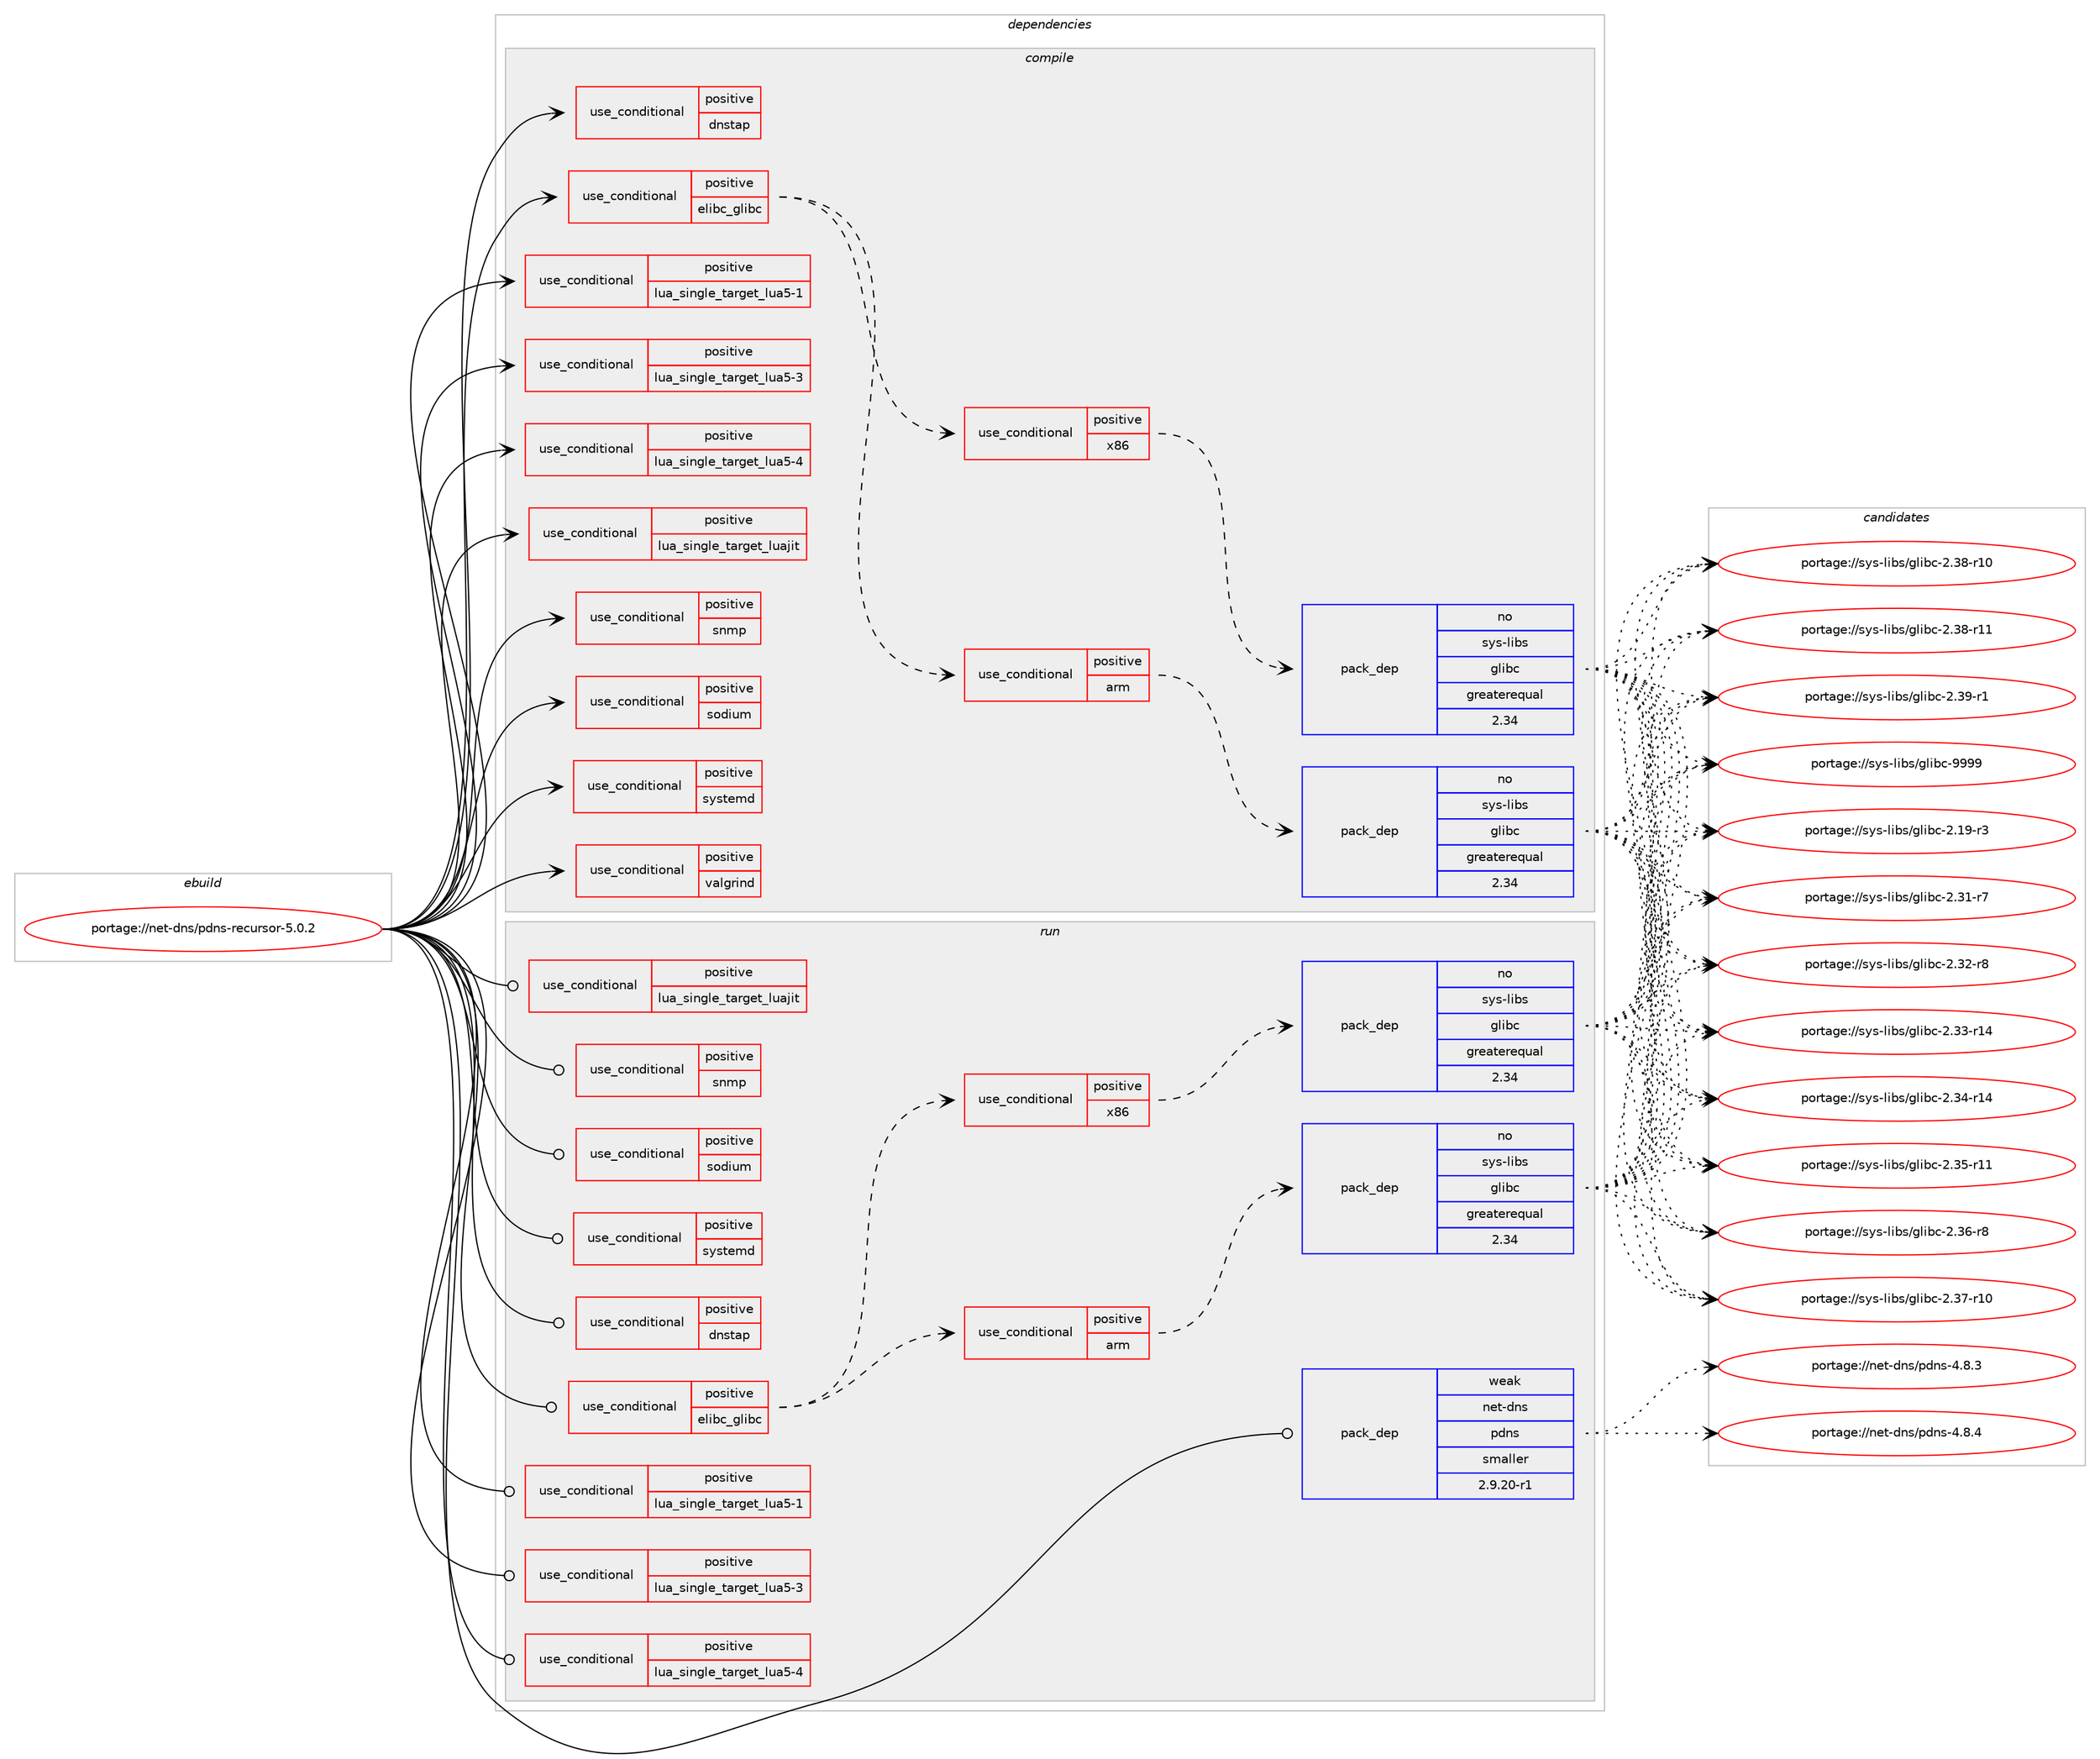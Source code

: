 digraph prolog {

# *************
# Graph options
# *************

newrank=true;
concentrate=true;
compound=true;
graph [rankdir=LR,fontname=Helvetica,fontsize=10,ranksep=1.5];#, ranksep=2.5, nodesep=0.2];
edge  [arrowhead=vee];
node  [fontname=Helvetica,fontsize=10];

# **********
# The ebuild
# **********

subgraph cluster_leftcol {
color=gray;
rank=same;
label=<<i>ebuild</i>>;
id [label="portage://net-dns/pdns-recursor-5.0.2", color=red, width=4, href="../net-dns/pdns-recursor-5.0.2.svg"];
}

# ****************
# The dependencies
# ****************

subgraph cluster_midcol {
color=gray;
label=<<i>dependencies</i>>;
subgraph cluster_compile {
fillcolor="#eeeeee";
style=filled;
label=<<i>compile</i>>;
subgraph cond1106 {
dependency1315 [label=<<TABLE BORDER="0" CELLBORDER="1" CELLSPACING="0" CELLPADDING="4"><TR><TD ROWSPAN="3" CELLPADDING="10">use_conditional</TD></TR><TR><TD>positive</TD></TR><TR><TD>dnstap</TD></TR></TABLE>>, shape=none, color=red];
# *** BEGIN UNKNOWN DEPENDENCY TYPE (TODO) ***
# dependency1315 -> package_dependency(portage://net-dns/pdns-recursor-5.0.2,install,no,dev-libs,fstrm,none,[,,],[],[])
# *** END UNKNOWN DEPENDENCY TYPE (TODO) ***

}
id:e -> dependency1315:w [weight=20,style="solid",arrowhead="vee"];
subgraph cond1107 {
dependency1316 [label=<<TABLE BORDER="0" CELLBORDER="1" CELLSPACING="0" CELLPADDING="4"><TR><TD ROWSPAN="3" CELLPADDING="10">use_conditional</TD></TR><TR><TD>positive</TD></TR><TR><TD>elibc_glibc</TD></TR></TABLE>>, shape=none, color=red];
subgraph cond1108 {
dependency1317 [label=<<TABLE BORDER="0" CELLBORDER="1" CELLSPACING="0" CELLPADDING="4"><TR><TD ROWSPAN="3" CELLPADDING="10">use_conditional</TD></TR><TR><TD>positive</TD></TR><TR><TD>arm</TD></TR></TABLE>>, shape=none, color=red];
subgraph pack196 {
dependency1318 [label=<<TABLE BORDER="0" CELLBORDER="1" CELLSPACING="0" CELLPADDING="4" WIDTH="220"><TR><TD ROWSPAN="6" CELLPADDING="30">pack_dep</TD></TR><TR><TD WIDTH="110">no</TD></TR><TR><TD>sys-libs</TD></TR><TR><TD>glibc</TD></TR><TR><TD>greaterequal</TD></TR><TR><TD>2.34</TD></TR></TABLE>>, shape=none, color=blue];
}
dependency1317:e -> dependency1318:w [weight=20,style="dashed",arrowhead="vee"];
}
dependency1316:e -> dependency1317:w [weight=20,style="dashed",arrowhead="vee"];
subgraph cond1109 {
dependency1319 [label=<<TABLE BORDER="0" CELLBORDER="1" CELLSPACING="0" CELLPADDING="4"><TR><TD ROWSPAN="3" CELLPADDING="10">use_conditional</TD></TR><TR><TD>positive</TD></TR><TR><TD>x86</TD></TR></TABLE>>, shape=none, color=red];
subgraph pack197 {
dependency1320 [label=<<TABLE BORDER="0" CELLBORDER="1" CELLSPACING="0" CELLPADDING="4" WIDTH="220"><TR><TD ROWSPAN="6" CELLPADDING="30">pack_dep</TD></TR><TR><TD WIDTH="110">no</TD></TR><TR><TD>sys-libs</TD></TR><TR><TD>glibc</TD></TR><TR><TD>greaterequal</TD></TR><TR><TD>2.34</TD></TR></TABLE>>, shape=none, color=blue];
}
dependency1319:e -> dependency1320:w [weight=20,style="dashed",arrowhead="vee"];
}
dependency1316:e -> dependency1319:w [weight=20,style="dashed",arrowhead="vee"];
}
id:e -> dependency1316:w [weight=20,style="solid",arrowhead="vee"];
subgraph cond1110 {
dependency1321 [label=<<TABLE BORDER="0" CELLBORDER="1" CELLSPACING="0" CELLPADDING="4"><TR><TD ROWSPAN="3" CELLPADDING="10">use_conditional</TD></TR><TR><TD>positive</TD></TR><TR><TD>lua_single_target_lua5-1</TD></TR></TABLE>>, shape=none, color=red];
# *** BEGIN UNKNOWN DEPENDENCY TYPE (TODO) ***
# dependency1321 -> package_dependency(portage://net-dns/pdns-recursor-5.0.2,install,no,dev-lang,lua,none,[,,],[slot(5.1)],[])
# *** END UNKNOWN DEPENDENCY TYPE (TODO) ***

}
id:e -> dependency1321:w [weight=20,style="solid",arrowhead="vee"];
subgraph cond1111 {
dependency1322 [label=<<TABLE BORDER="0" CELLBORDER="1" CELLSPACING="0" CELLPADDING="4"><TR><TD ROWSPAN="3" CELLPADDING="10">use_conditional</TD></TR><TR><TD>positive</TD></TR><TR><TD>lua_single_target_lua5-3</TD></TR></TABLE>>, shape=none, color=red];
# *** BEGIN UNKNOWN DEPENDENCY TYPE (TODO) ***
# dependency1322 -> package_dependency(portage://net-dns/pdns-recursor-5.0.2,install,no,dev-lang,lua,none,[,,],[slot(5.3)],[])
# *** END UNKNOWN DEPENDENCY TYPE (TODO) ***

}
id:e -> dependency1322:w [weight=20,style="solid",arrowhead="vee"];
subgraph cond1112 {
dependency1323 [label=<<TABLE BORDER="0" CELLBORDER="1" CELLSPACING="0" CELLPADDING="4"><TR><TD ROWSPAN="3" CELLPADDING="10">use_conditional</TD></TR><TR><TD>positive</TD></TR><TR><TD>lua_single_target_lua5-4</TD></TR></TABLE>>, shape=none, color=red];
# *** BEGIN UNKNOWN DEPENDENCY TYPE (TODO) ***
# dependency1323 -> package_dependency(portage://net-dns/pdns-recursor-5.0.2,install,no,dev-lang,lua,none,[,,],[slot(5.4)],[])
# *** END UNKNOWN DEPENDENCY TYPE (TODO) ***

}
id:e -> dependency1323:w [weight=20,style="solid",arrowhead="vee"];
subgraph cond1113 {
dependency1324 [label=<<TABLE BORDER="0" CELLBORDER="1" CELLSPACING="0" CELLPADDING="4"><TR><TD ROWSPAN="3" CELLPADDING="10">use_conditional</TD></TR><TR><TD>positive</TD></TR><TR><TD>lua_single_target_luajit</TD></TR></TABLE>>, shape=none, color=red];
# *** BEGIN UNKNOWN DEPENDENCY TYPE (TODO) ***
# dependency1324 -> package_dependency(portage://net-dns/pdns-recursor-5.0.2,install,no,dev-lang,luajit,none,[,,],any_same_slot,[])
# *** END UNKNOWN DEPENDENCY TYPE (TODO) ***

}
id:e -> dependency1324:w [weight=20,style="solid",arrowhead="vee"];
subgraph cond1114 {
dependency1325 [label=<<TABLE BORDER="0" CELLBORDER="1" CELLSPACING="0" CELLPADDING="4"><TR><TD ROWSPAN="3" CELLPADDING="10">use_conditional</TD></TR><TR><TD>positive</TD></TR><TR><TD>snmp</TD></TR></TABLE>>, shape=none, color=red];
# *** BEGIN UNKNOWN DEPENDENCY TYPE (TODO) ***
# dependency1325 -> package_dependency(portage://net-dns/pdns-recursor-5.0.2,install,no,net-analyzer,net-snmp,none,[,,],[],[])
# *** END UNKNOWN DEPENDENCY TYPE (TODO) ***

}
id:e -> dependency1325:w [weight=20,style="solid",arrowhead="vee"];
subgraph cond1115 {
dependency1326 [label=<<TABLE BORDER="0" CELLBORDER="1" CELLSPACING="0" CELLPADDING="4"><TR><TD ROWSPAN="3" CELLPADDING="10">use_conditional</TD></TR><TR><TD>positive</TD></TR><TR><TD>sodium</TD></TR></TABLE>>, shape=none, color=red];
# *** BEGIN UNKNOWN DEPENDENCY TYPE (TODO) ***
# dependency1326 -> package_dependency(portage://net-dns/pdns-recursor-5.0.2,install,no,dev-libs,libsodium,none,[,,],any_same_slot,[])
# *** END UNKNOWN DEPENDENCY TYPE (TODO) ***

}
id:e -> dependency1326:w [weight=20,style="solid",arrowhead="vee"];
subgraph cond1116 {
dependency1327 [label=<<TABLE BORDER="0" CELLBORDER="1" CELLSPACING="0" CELLPADDING="4"><TR><TD ROWSPAN="3" CELLPADDING="10">use_conditional</TD></TR><TR><TD>positive</TD></TR><TR><TD>systemd</TD></TR></TABLE>>, shape=none, color=red];
# *** BEGIN UNKNOWN DEPENDENCY TYPE (TODO) ***
# dependency1327 -> package_dependency(portage://net-dns/pdns-recursor-5.0.2,install,no,sys-apps,systemd,none,[,,],[slot(0),equal],[])
# *** END UNKNOWN DEPENDENCY TYPE (TODO) ***

}
id:e -> dependency1327:w [weight=20,style="solid",arrowhead="vee"];
subgraph cond1117 {
dependency1328 [label=<<TABLE BORDER="0" CELLBORDER="1" CELLSPACING="0" CELLPADDING="4"><TR><TD ROWSPAN="3" CELLPADDING="10">use_conditional</TD></TR><TR><TD>positive</TD></TR><TR><TD>valgrind</TD></TR></TABLE>>, shape=none, color=red];
# *** BEGIN UNKNOWN DEPENDENCY TYPE (TODO) ***
# dependency1328 -> package_dependency(portage://net-dns/pdns-recursor-5.0.2,install,no,dev-debug,valgrind,none,[,,],[],[])
# *** END UNKNOWN DEPENDENCY TYPE (TODO) ***

}
id:e -> dependency1328:w [weight=20,style="solid",arrowhead="vee"];
# *** BEGIN UNKNOWN DEPENDENCY TYPE (TODO) ***
# id -> package_dependency(portage://net-dns/pdns-recursor-5.0.2,install,no,dev-libs,boost,none,[,,],any_same_slot,[use(enable(context),none)])
# *** END UNKNOWN DEPENDENCY TYPE (TODO) ***

# *** BEGIN UNKNOWN DEPENDENCY TYPE (TODO) ***
# id -> package_dependency(portage://net-dns/pdns-recursor-5.0.2,install,no,dev-libs,openssl,none,[,,],any_same_slot,[])
# *** END UNKNOWN DEPENDENCY TYPE (TODO) ***

}
subgraph cluster_compileandrun {
fillcolor="#eeeeee";
style=filled;
label=<<i>compile and run</i>>;
}
subgraph cluster_run {
fillcolor="#eeeeee";
style=filled;
label=<<i>run</i>>;
subgraph cond1118 {
dependency1329 [label=<<TABLE BORDER="0" CELLBORDER="1" CELLSPACING="0" CELLPADDING="4"><TR><TD ROWSPAN="3" CELLPADDING="10">use_conditional</TD></TR><TR><TD>positive</TD></TR><TR><TD>dnstap</TD></TR></TABLE>>, shape=none, color=red];
# *** BEGIN UNKNOWN DEPENDENCY TYPE (TODO) ***
# dependency1329 -> package_dependency(portage://net-dns/pdns-recursor-5.0.2,run,no,dev-libs,fstrm,none,[,,],[],[])
# *** END UNKNOWN DEPENDENCY TYPE (TODO) ***

}
id:e -> dependency1329:w [weight=20,style="solid",arrowhead="odot"];
subgraph cond1119 {
dependency1330 [label=<<TABLE BORDER="0" CELLBORDER="1" CELLSPACING="0" CELLPADDING="4"><TR><TD ROWSPAN="3" CELLPADDING="10">use_conditional</TD></TR><TR><TD>positive</TD></TR><TR><TD>elibc_glibc</TD></TR></TABLE>>, shape=none, color=red];
subgraph cond1120 {
dependency1331 [label=<<TABLE BORDER="0" CELLBORDER="1" CELLSPACING="0" CELLPADDING="4"><TR><TD ROWSPAN="3" CELLPADDING="10">use_conditional</TD></TR><TR><TD>positive</TD></TR><TR><TD>arm</TD></TR></TABLE>>, shape=none, color=red];
subgraph pack198 {
dependency1332 [label=<<TABLE BORDER="0" CELLBORDER="1" CELLSPACING="0" CELLPADDING="4" WIDTH="220"><TR><TD ROWSPAN="6" CELLPADDING="30">pack_dep</TD></TR><TR><TD WIDTH="110">no</TD></TR><TR><TD>sys-libs</TD></TR><TR><TD>glibc</TD></TR><TR><TD>greaterequal</TD></TR><TR><TD>2.34</TD></TR></TABLE>>, shape=none, color=blue];
}
dependency1331:e -> dependency1332:w [weight=20,style="dashed",arrowhead="vee"];
}
dependency1330:e -> dependency1331:w [weight=20,style="dashed",arrowhead="vee"];
subgraph cond1121 {
dependency1333 [label=<<TABLE BORDER="0" CELLBORDER="1" CELLSPACING="0" CELLPADDING="4"><TR><TD ROWSPAN="3" CELLPADDING="10">use_conditional</TD></TR><TR><TD>positive</TD></TR><TR><TD>x86</TD></TR></TABLE>>, shape=none, color=red];
subgraph pack199 {
dependency1334 [label=<<TABLE BORDER="0" CELLBORDER="1" CELLSPACING="0" CELLPADDING="4" WIDTH="220"><TR><TD ROWSPAN="6" CELLPADDING="30">pack_dep</TD></TR><TR><TD WIDTH="110">no</TD></TR><TR><TD>sys-libs</TD></TR><TR><TD>glibc</TD></TR><TR><TD>greaterequal</TD></TR><TR><TD>2.34</TD></TR></TABLE>>, shape=none, color=blue];
}
dependency1333:e -> dependency1334:w [weight=20,style="dashed",arrowhead="vee"];
}
dependency1330:e -> dependency1333:w [weight=20,style="dashed",arrowhead="vee"];
}
id:e -> dependency1330:w [weight=20,style="solid",arrowhead="odot"];
subgraph cond1122 {
dependency1335 [label=<<TABLE BORDER="0" CELLBORDER="1" CELLSPACING="0" CELLPADDING="4"><TR><TD ROWSPAN="3" CELLPADDING="10">use_conditional</TD></TR><TR><TD>positive</TD></TR><TR><TD>lua_single_target_lua5-1</TD></TR></TABLE>>, shape=none, color=red];
# *** BEGIN UNKNOWN DEPENDENCY TYPE (TODO) ***
# dependency1335 -> package_dependency(portage://net-dns/pdns-recursor-5.0.2,run,no,dev-lang,lua,none,[,,],[slot(5.1)],[])
# *** END UNKNOWN DEPENDENCY TYPE (TODO) ***

}
id:e -> dependency1335:w [weight=20,style="solid",arrowhead="odot"];
subgraph cond1123 {
dependency1336 [label=<<TABLE BORDER="0" CELLBORDER="1" CELLSPACING="0" CELLPADDING="4"><TR><TD ROWSPAN="3" CELLPADDING="10">use_conditional</TD></TR><TR><TD>positive</TD></TR><TR><TD>lua_single_target_lua5-3</TD></TR></TABLE>>, shape=none, color=red];
# *** BEGIN UNKNOWN DEPENDENCY TYPE (TODO) ***
# dependency1336 -> package_dependency(portage://net-dns/pdns-recursor-5.0.2,run,no,dev-lang,lua,none,[,,],[slot(5.3)],[])
# *** END UNKNOWN DEPENDENCY TYPE (TODO) ***

}
id:e -> dependency1336:w [weight=20,style="solid",arrowhead="odot"];
subgraph cond1124 {
dependency1337 [label=<<TABLE BORDER="0" CELLBORDER="1" CELLSPACING="0" CELLPADDING="4"><TR><TD ROWSPAN="3" CELLPADDING="10">use_conditional</TD></TR><TR><TD>positive</TD></TR><TR><TD>lua_single_target_lua5-4</TD></TR></TABLE>>, shape=none, color=red];
# *** BEGIN UNKNOWN DEPENDENCY TYPE (TODO) ***
# dependency1337 -> package_dependency(portage://net-dns/pdns-recursor-5.0.2,run,no,dev-lang,lua,none,[,,],[slot(5.4)],[])
# *** END UNKNOWN DEPENDENCY TYPE (TODO) ***

}
id:e -> dependency1337:w [weight=20,style="solid",arrowhead="odot"];
subgraph cond1125 {
dependency1338 [label=<<TABLE BORDER="0" CELLBORDER="1" CELLSPACING="0" CELLPADDING="4"><TR><TD ROWSPAN="3" CELLPADDING="10">use_conditional</TD></TR><TR><TD>positive</TD></TR><TR><TD>lua_single_target_luajit</TD></TR></TABLE>>, shape=none, color=red];
# *** BEGIN UNKNOWN DEPENDENCY TYPE (TODO) ***
# dependency1338 -> package_dependency(portage://net-dns/pdns-recursor-5.0.2,run,no,dev-lang,luajit,none,[,,],any_same_slot,[])
# *** END UNKNOWN DEPENDENCY TYPE (TODO) ***

}
id:e -> dependency1338:w [weight=20,style="solid",arrowhead="odot"];
subgraph cond1126 {
dependency1339 [label=<<TABLE BORDER="0" CELLBORDER="1" CELLSPACING="0" CELLPADDING="4"><TR><TD ROWSPAN="3" CELLPADDING="10">use_conditional</TD></TR><TR><TD>positive</TD></TR><TR><TD>snmp</TD></TR></TABLE>>, shape=none, color=red];
# *** BEGIN UNKNOWN DEPENDENCY TYPE (TODO) ***
# dependency1339 -> package_dependency(portage://net-dns/pdns-recursor-5.0.2,run,no,net-analyzer,net-snmp,none,[,,],[],[])
# *** END UNKNOWN DEPENDENCY TYPE (TODO) ***

}
id:e -> dependency1339:w [weight=20,style="solid",arrowhead="odot"];
subgraph cond1127 {
dependency1340 [label=<<TABLE BORDER="0" CELLBORDER="1" CELLSPACING="0" CELLPADDING="4"><TR><TD ROWSPAN="3" CELLPADDING="10">use_conditional</TD></TR><TR><TD>positive</TD></TR><TR><TD>sodium</TD></TR></TABLE>>, shape=none, color=red];
# *** BEGIN UNKNOWN DEPENDENCY TYPE (TODO) ***
# dependency1340 -> package_dependency(portage://net-dns/pdns-recursor-5.0.2,run,no,dev-libs,libsodium,none,[,,],any_same_slot,[])
# *** END UNKNOWN DEPENDENCY TYPE (TODO) ***

}
id:e -> dependency1340:w [weight=20,style="solid",arrowhead="odot"];
subgraph cond1128 {
dependency1341 [label=<<TABLE BORDER="0" CELLBORDER="1" CELLSPACING="0" CELLPADDING="4"><TR><TD ROWSPAN="3" CELLPADDING="10">use_conditional</TD></TR><TR><TD>positive</TD></TR><TR><TD>systemd</TD></TR></TABLE>>, shape=none, color=red];
# *** BEGIN UNKNOWN DEPENDENCY TYPE (TODO) ***
# dependency1341 -> package_dependency(portage://net-dns/pdns-recursor-5.0.2,run,no,sys-apps,systemd,none,[,,],[slot(0),equal],[])
# *** END UNKNOWN DEPENDENCY TYPE (TODO) ***

}
id:e -> dependency1341:w [weight=20,style="solid",arrowhead="odot"];
# *** BEGIN UNKNOWN DEPENDENCY TYPE (TODO) ***
# id -> package_dependency(portage://net-dns/pdns-recursor-5.0.2,run,no,acct-group,pdns,none,[,,],[],[])
# *** END UNKNOWN DEPENDENCY TYPE (TODO) ***

# *** BEGIN UNKNOWN DEPENDENCY TYPE (TODO) ***
# id -> package_dependency(portage://net-dns/pdns-recursor-5.0.2,run,no,acct-user,pdns,none,[,,],[],[])
# *** END UNKNOWN DEPENDENCY TYPE (TODO) ***

# *** BEGIN UNKNOWN DEPENDENCY TYPE (TODO) ***
# id -> package_dependency(portage://net-dns/pdns-recursor-5.0.2,run,no,dev-libs,boost,none,[,,],any_same_slot,[use(enable(context),none)])
# *** END UNKNOWN DEPENDENCY TYPE (TODO) ***

# *** BEGIN UNKNOWN DEPENDENCY TYPE (TODO) ***
# id -> package_dependency(portage://net-dns/pdns-recursor-5.0.2,run,no,dev-libs,openssl,none,[,,],any_same_slot,[])
# *** END UNKNOWN DEPENDENCY TYPE (TODO) ***

subgraph pack200 {
dependency1342 [label=<<TABLE BORDER="0" CELLBORDER="1" CELLSPACING="0" CELLPADDING="4" WIDTH="220"><TR><TD ROWSPAN="6" CELLPADDING="30">pack_dep</TD></TR><TR><TD WIDTH="110">weak</TD></TR><TR><TD>net-dns</TD></TR><TR><TD>pdns</TD></TR><TR><TD>smaller</TD></TR><TR><TD>2.9.20-r1</TD></TR></TABLE>>, shape=none, color=blue];
}
id:e -> dependency1342:w [weight=20,style="solid",arrowhead="odot"];
}
}

# **************
# The candidates
# **************

subgraph cluster_choices {
rank=same;
color=gray;
label=<<i>candidates</i>>;

subgraph choice196 {
color=black;
nodesep=1;
choice115121115451081059811547103108105989945504649574511451 [label="portage://sys-libs/glibc-2.19-r3", color=red, width=4,href="../sys-libs/glibc-2.19-r3.svg"];
choice115121115451081059811547103108105989945504651494511455 [label="portage://sys-libs/glibc-2.31-r7", color=red, width=4,href="../sys-libs/glibc-2.31-r7.svg"];
choice115121115451081059811547103108105989945504651504511456 [label="portage://sys-libs/glibc-2.32-r8", color=red, width=4,href="../sys-libs/glibc-2.32-r8.svg"];
choice11512111545108105981154710310810598994550465151451144952 [label="portage://sys-libs/glibc-2.33-r14", color=red, width=4,href="../sys-libs/glibc-2.33-r14.svg"];
choice11512111545108105981154710310810598994550465152451144952 [label="portage://sys-libs/glibc-2.34-r14", color=red, width=4,href="../sys-libs/glibc-2.34-r14.svg"];
choice11512111545108105981154710310810598994550465153451144949 [label="portage://sys-libs/glibc-2.35-r11", color=red, width=4,href="../sys-libs/glibc-2.35-r11.svg"];
choice115121115451081059811547103108105989945504651544511456 [label="portage://sys-libs/glibc-2.36-r8", color=red, width=4,href="../sys-libs/glibc-2.36-r8.svg"];
choice11512111545108105981154710310810598994550465155451144948 [label="portage://sys-libs/glibc-2.37-r10", color=red, width=4,href="../sys-libs/glibc-2.37-r10.svg"];
choice11512111545108105981154710310810598994550465156451144948 [label="portage://sys-libs/glibc-2.38-r10", color=red, width=4,href="../sys-libs/glibc-2.38-r10.svg"];
choice11512111545108105981154710310810598994550465156451144949 [label="portage://sys-libs/glibc-2.38-r11", color=red, width=4,href="../sys-libs/glibc-2.38-r11.svg"];
choice115121115451081059811547103108105989945504651574511449 [label="portage://sys-libs/glibc-2.39-r1", color=red, width=4,href="../sys-libs/glibc-2.39-r1.svg"];
choice11512111545108105981154710310810598994557575757 [label="portage://sys-libs/glibc-9999", color=red, width=4,href="../sys-libs/glibc-9999.svg"];
dependency1318:e -> choice115121115451081059811547103108105989945504649574511451:w [style=dotted,weight="100"];
dependency1318:e -> choice115121115451081059811547103108105989945504651494511455:w [style=dotted,weight="100"];
dependency1318:e -> choice115121115451081059811547103108105989945504651504511456:w [style=dotted,weight="100"];
dependency1318:e -> choice11512111545108105981154710310810598994550465151451144952:w [style=dotted,weight="100"];
dependency1318:e -> choice11512111545108105981154710310810598994550465152451144952:w [style=dotted,weight="100"];
dependency1318:e -> choice11512111545108105981154710310810598994550465153451144949:w [style=dotted,weight="100"];
dependency1318:e -> choice115121115451081059811547103108105989945504651544511456:w [style=dotted,weight="100"];
dependency1318:e -> choice11512111545108105981154710310810598994550465155451144948:w [style=dotted,weight="100"];
dependency1318:e -> choice11512111545108105981154710310810598994550465156451144948:w [style=dotted,weight="100"];
dependency1318:e -> choice11512111545108105981154710310810598994550465156451144949:w [style=dotted,weight="100"];
dependency1318:e -> choice115121115451081059811547103108105989945504651574511449:w [style=dotted,weight="100"];
dependency1318:e -> choice11512111545108105981154710310810598994557575757:w [style=dotted,weight="100"];
}
subgraph choice197 {
color=black;
nodesep=1;
choice115121115451081059811547103108105989945504649574511451 [label="portage://sys-libs/glibc-2.19-r3", color=red, width=4,href="../sys-libs/glibc-2.19-r3.svg"];
choice115121115451081059811547103108105989945504651494511455 [label="portage://sys-libs/glibc-2.31-r7", color=red, width=4,href="../sys-libs/glibc-2.31-r7.svg"];
choice115121115451081059811547103108105989945504651504511456 [label="portage://sys-libs/glibc-2.32-r8", color=red, width=4,href="../sys-libs/glibc-2.32-r8.svg"];
choice11512111545108105981154710310810598994550465151451144952 [label="portage://sys-libs/glibc-2.33-r14", color=red, width=4,href="../sys-libs/glibc-2.33-r14.svg"];
choice11512111545108105981154710310810598994550465152451144952 [label="portage://sys-libs/glibc-2.34-r14", color=red, width=4,href="../sys-libs/glibc-2.34-r14.svg"];
choice11512111545108105981154710310810598994550465153451144949 [label="portage://sys-libs/glibc-2.35-r11", color=red, width=4,href="../sys-libs/glibc-2.35-r11.svg"];
choice115121115451081059811547103108105989945504651544511456 [label="portage://sys-libs/glibc-2.36-r8", color=red, width=4,href="../sys-libs/glibc-2.36-r8.svg"];
choice11512111545108105981154710310810598994550465155451144948 [label="portage://sys-libs/glibc-2.37-r10", color=red, width=4,href="../sys-libs/glibc-2.37-r10.svg"];
choice11512111545108105981154710310810598994550465156451144948 [label="portage://sys-libs/glibc-2.38-r10", color=red, width=4,href="../sys-libs/glibc-2.38-r10.svg"];
choice11512111545108105981154710310810598994550465156451144949 [label="portage://sys-libs/glibc-2.38-r11", color=red, width=4,href="../sys-libs/glibc-2.38-r11.svg"];
choice115121115451081059811547103108105989945504651574511449 [label="portage://sys-libs/glibc-2.39-r1", color=red, width=4,href="../sys-libs/glibc-2.39-r1.svg"];
choice11512111545108105981154710310810598994557575757 [label="portage://sys-libs/glibc-9999", color=red, width=4,href="../sys-libs/glibc-9999.svg"];
dependency1320:e -> choice115121115451081059811547103108105989945504649574511451:w [style=dotted,weight="100"];
dependency1320:e -> choice115121115451081059811547103108105989945504651494511455:w [style=dotted,weight="100"];
dependency1320:e -> choice115121115451081059811547103108105989945504651504511456:w [style=dotted,weight="100"];
dependency1320:e -> choice11512111545108105981154710310810598994550465151451144952:w [style=dotted,weight="100"];
dependency1320:e -> choice11512111545108105981154710310810598994550465152451144952:w [style=dotted,weight="100"];
dependency1320:e -> choice11512111545108105981154710310810598994550465153451144949:w [style=dotted,weight="100"];
dependency1320:e -> choice115121115451081059811547103108105989945504651544511456:w [style=dotted,weight="100"];
dependency1320:e -> choice11512111545108105981154710310810598994550465155451144948:w [style=dotted,weight="100"];
dependency1320:e -> choice11512111545108105981154710310810598994550465156451144948:w [style=dotted,weight="100"];
dependency1320:e -> choice11512111545108105981154710310810598994550465156451144949:w [style=dotted,weight="100"];
dependency1320:e -> choice115121115451081059811547103108105989945504651574511449:w [style=dotted,weight="100"];
dependency1320:e -> choice11512111545108105981154710310810598994557575757:w [style=dotted,weight="100"];
}
subgraph choice198 {
color=black;
nodesep=1;
choice115121115451081059811547103108105989945504649574511451 [label="portage://sys-libs/glibc-2.19-r3", color=red, width=4,href="../sys-libs/glibc-2.19-r3.svg"];
choice115121115451081059811547103108105989945504651494511455 [label="portage://sys-libs/glibc-2.31-r7", color=red, width=4,href="../sys-libs/glibc-2.31-r7.svg"];
choice115121115451081059811547103108105989945504651504511456 [label="portage://sys-libs/glibc-2.32-r8", color=red, width=4,href="../sys-libs/glibc-2.32-r8.svg"];
choice11512111545108105981154710310810598994550465151451144952 [label="portage://sys-libs/glibc-2.33-r14", color=red, width=4,href="../sys-libs/glibc-2.33-r14.svg"];
choice11512111545108105981154710310810598994550465152451144952 [label="portage://sys-libs/glibc-2.34-r14", color=red, width=4,href="../sys-libs/glibc-2.34-r14.svg"];
choice11512111545108105981154710310810598994550465153451144949 [label="portage://sys-libs/glibc-2.35-r11", color=red, width=4,href="../sys-libs/glibc-2.35-r11.svg"];
choice115121115451081059811547103108105989945504651544511456 [label="portage://sys-libs/glibc-2.36-r8", color=red, width=4,href="../sys-libs/glibc-2.36-r8.svg"];
choice11512111545108105981154710310810598994550465155451144948 [label="portage://sys-libs/glibc-2.37-r10", color=red, width=4,href="../sys-libs/glibc-2.37-r10.svg"];
choice11512111545108105981154710310810598994550465156451144948 [label="portage://sys-libs/glibc-2.38-r10", color=red, width=4,href="../sys-libs/glibc-2.38-r10.svg"];
choice11512111545108105981154710310810598994550465156451144949 [label="portage://sys-libs/glibc-2.38-r11", color=red, width=4,href="../sys-libs/glibc-2.38-r11.svg"];
choice115121115451081059811547103108105989945504651574511449 [label="portage://sys-libs/glibc-2.39-r1", color=red, width=4,href="../sys-libs/glibc-2.39-r1.svg"];
choice11512111545108105981154710310810598994557575757 [label="portage://sys-libs/glibc-9999", color=red, width=4,href="../sys-libs/glibc-9999.svg"];
dependency1332:e -> choice115121115451081059811547103108105989945504649574511451:w [style=dotted,weight="100"];
dependency1332:e -> choice115121115451081059811547103108105989945504651494511455:w [style=dotted,weight="100"];
dependency1332:e -> choice115121115451081059811547103108105989945504651504511456:w [style=dotted,weight="100"];
dependency1332:e -> choice11512111545108105981154710310810598994550465151451144952:w [style=dotted,weight="100"];
dependency1332:e -> choice11512111545108105981154710310810598994550465152451144952:w [style=dotted,weight="100"];
dependency1332:e -> choice11512111545108105981154710310810598994550465153451144949:w [style=dotted,weight="100"];
dependency1332:e -> choice115121115451081059811547103108105989945504651544511456:w [style=dotted,weight="100"];
dependency1332:e -> choice11512111545108105981154710310810598994550465155451144948:w [style=dotted,weight="100"];
dependency1332:e -> choice11512111545108105981154710310810598994550465156451144948:w [style=dotted,weight="100"];
dependency1332:e -> choice11512111545108105981154710310810598994550465156451144949:w [style=dotted,weight="100"];
dependency1332:e -> choice115121115451081059811547103108105989945504651574511449:w [style=dotted,weight="100"];
dependency1332:e -> choice11512111545108105981154710310810598994557575757:w [style=dotted,weight="100"];
}
subgraph choice199 {
color=black;
nodesep=1;
choice115121115451081059811547103108105989945504649574511451 [label="portage://sys-libs/glibc-2.19-r3", color=red, width=4,href="../sys-libs/glibc-2.19-r3.svg"];
choice115121115451081059811547103108105989945504651494511455 [label="portage://sys-libs/glibc-2.31-r7", color=red, width=4,href="../sys-libs/glibc-2.31-r7.svg"];
choice115121115451081059811547103108105989945504651504511456 [label="portage://sys-libs/glibc-2.32-r8", color=red, width=4,href="../sys-libs/glibc-2.32-r8.svg"];
choice11512111545108105981154710310810598994550465151451144952 [label="portage://sys-libs/glibc-2.33-r14", color=red, width=4,href="../sys-libs/glibc-2.33-r14.svg"];
choice11512111545108105981154710310810598994550465152451144952 [label="portage://sys-libs/glibc-2.34-r14", color=red, width=4,href="../sys-libs/glibc-2.34-r14.svg"];
choice11512111545108105981154710310810598994550465153451144949 [label="portage://sys-libs/glibc-2.35-r11", color=red, width=4,href="../sys-libs/glibc-2.35-r11.svg"];
choice115121115451081059811547103108105989945504651544511456 [label="portage://sys-libs/glibc-2.36-r8", color=red, width=4,href="../sys-libs/glibc-2.36-r8.svg"];
choice11512111545108105981154710310810598994550465155451144948 [label="portage://sys-libs/glibc-2.37-r10", color=red, width=4,href="../sys-libs/glibc-2.37-r10.svg"];
choice11512111545108105981154710310810598994550465156451144948 [label="portage://sys-libs/glibc-2.38-r10", color=red, width=4,href="../sys-libs/glibc-2.38-r10.svg"];
choice11512111545108105981154710310810598994550465156451144949 [label="portage://sys-libs/glibc-2.38-r11", color=red, width=4,href="../sys-libs/glibc-2.38-r11.svg"];
choice115121115451081059811547103108105989945504651574511449 [label="portage://sys-libs/glibc-2.39-r1", color=red, width=4,href="../sys-libs/glibc-2.39-r1.svg"];
choice11512111545108105981154710310810598994557575757 [label="portage://sys-libs/glibc-9999", color=red, width=4,href="../sys-libs/glibc-9999.svg"];
dependency1334:e -> choice115121115451081059811547103108105989945504649574511451:w [style=dotted,weight="100"];
dependency1334:e -> choice115121115451081059811547103108105989945504651494511455:w [style=dotted,weight="100"];
dependency1334:e -> choice115121115451081059811547103108105989945504651504511456:w [style=dotted,weight="100"];
dependency1334:e -> choice11512111545108105981154710310810598994550465151451144952:w [style=dotted,weight="100"];
dependency1334:e -> choice11512111545108105981154710310810598994550465152451144952:w [style=dotted,weight="100"];
dependency1334:e -> choice11512111545108105981154710310810598994550465153451144949:w [style=dotted,weight="100"];
dependency1334:e -> choice115121115451081059811547103108105989945504651544511456:w [style=dotted,weight="100"];
dependency1334:e -> choice11512111545108105981154710310810598994550465155451144948:w [style=dotted,weight="100"];
dependency1334:e -> choice11512111545108105981154710310810598994550465156451144948:w [style=dotted,weight="100"];
dependency1334:e -> choice11512111545108105981154710310810598994550465156451144949:w [style=dotted,weight="100"];
dependency1334:e -> choice115121115451081059811547103108105989945504651574511449:w [style=dotted,weight="100"];
dependency1334:e -> choice11512111545108105981154710310810598994557575757:w [style=dotted,weight="100"];
}
subgraph choice200 {
color=black;
nodesep=1;
choice1101011164510011011547112100110115455246564651 [label="portage://net-dns/pdns-4.8.3", color=red, width=4,href="../net-dns/pdns-4.8.3.svg"];
choice1101011164510011011547112100110115455246564652 [label="portage://net-dns/pdns-4.8.4", color=red, width=4,href="../net-dns/pdns-4.8.4.svg"];
dependency1342:e -> choice1101011164510011011547112100110115455246564651:w [style=dotted,weight="100"];
dependency1342:e -> choice1101011164510011011547112100110115455246564652:w [style=dotted,weight="100"];
}
}

}
